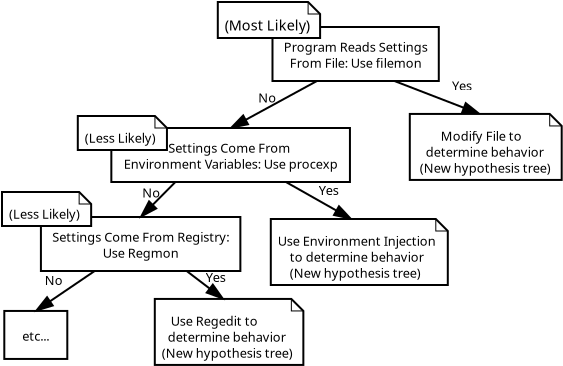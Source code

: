 <?xml version="1.0" encoding="UTF-8"?>
<dia:diagram xmlns:dia="http://www.lysator.liu.se/~alla/dia/"><dia:layer name="Background" visible="true"><dia:object type="UML - Message" version="0" id="O0"><dia:attribute name="obj_pos"><dia:point val="22.988,5.639"/></dia:attribute><dia:attribute name="obj_bb"><dia:rectangle val="18.44,5.572;23.055,8.365"/></dia:attribute><dia:attribute name="conn_endpoints"><dia:point val="22.988,5.639"/><dia:point val="18.675,7.989"/></dia:attribute><dia:attribute name="text"><dia:string>#No#</dia:string></dia:attribute><dia:attribute name="type"><dia:enum val="0"/></dia:attribute><dia:attribute name="text_pos"><dia:point val="20.497,6.714"/></dia:attribute><dia:connections><dia:connection handle="0" to="O3" connection="12"/><dia:connection handle="1" to="O5" connection="2"/></dia:connections></dia:object><dia:object type="UML - Message" version="0" id="O1"><dia:attribute name="obj_pos"><dia:point val="26.863,5.639"/></dia:attribute><dia:attribute name="obj_bb"><dia:rectangle val="26.798,5.458;31.324,7.678"/></dia:attribute><dia:attribute name="conn_endpoints"><dia:point val="26.863,5.639"/><dia:point val="31.133,7.286"/></dia:attribute><dia:attribute name="text"><dia:string>#Yes#</dia:string></dia:attribute><dia:attribute name="type"><dia:enum val="0"/></dia:attribute><dia:attribute name="text_pos"><dia:point val="30.247,6.108"/></dia:attribute><dia:connections><dia:connection handle="0" to="O3" connection="14"/><dia:connection handle="1" to="O11" connection="1"/></dia:connections></dia:object><dia:object type="Standard - Text" version="0" id="O2"><dia:attribute name="obj_pos"><dia:point val="23.55,8.139"/></dia:attribute><dia:attribute name="obj_bb"><dia:rectangle val="23.55,7.589;23.55,8.589"/></dia:attribute><dia:attribute name="text"><dia:composite type="text"><dia:attribute name="string"><dia:string>##</dia:string></dia:attribute><dia:attribute name="font"><dia:font family="courier new" style="0" name="Courier"/></dia:attribute><dia:attribute name="height"><dia:real val="0.8"/></dia:attribute><dia:attribute name="pos"><dia:point val="23.55,8.139"/></dia:attribute><dia:attribute name="color"><dia:color val="#000000"/></dia:attribute><dia:attribute name="alignment"><dia:enum val="1"/></dia:attribute></dia:composite></dia:attribute></dia:object><dia:object type="Flowchart - Box" version="0" id="O3"><dia:attribute name="obj_pos"><dia:point val="21.05,2.939"/></dia:attribute><dia:attribute name="obj_bb"><dia:rectangle val="21,2.889;28.85,5.689"/></dia:attribute><dia:attribute name="elem_corner"><dia:point val="21.05,2.939"/></dia:attribute><dia:attribute name="elem_width"><dia:real val="7.75"/></dia:attribute><dia:attribute name="elem_height"><dia:real val="2.7"/></dia:attribute><dia:attribute name="show_background"><dia:boolean val="true"/></dia:attribute><dia:attribute name="padding"><dia:real val="0.5"/></dia:attribute><dia:attribute name="text"><dia:composite type="text"><dia:attribute name="string"><dia:string>#Program Reads Settings
From File: Use filemon#</dia:string></dia:attribute><dia:attribute name="font"><dia:font family="sans" style="0" name="Courier"/></dia:attribute><dia:attribute name="height"><dia:real val="0.8"/></dia:attribute><dia:attribute name="pos"><dia:point val="24.925,4.139"/></dia:attribute><dia:attribute name="color"><dia:color val="#000000"/></dia:attribute><dia:attribute name="alignment"><dia:enum val="1"/></dia:attribute></dia:composite></dia:attribute></dia:object><dia:object type="Flowchart - Box" version="0" id="O4"><dia:attribute name="obj_pos"><dia:point val="9.575,12.439"/></dia:attribute><dia:attribute name="obj_bb"><dia:rectangle val="9.525,12.389;18.825,15.189"/></dia:attribute><dia:attribute name="elem_corner"><dia:point val="9.575,12.439"/></dia:attribute><dia:attribute name="elem_width"><dia:real val="9.2"/></dia:attribute><dia:attribute name="elem_height"><dia:real val="2.7"/></dia:attribute><dia:attribute name="show_background"><dia:boolean val="true"/></dia:attribute><dia:attribute name="padding"><dia:real val="0.5"/></dia:attribute><dia:attribute name="text"><dia:composite type="text"><dia:attribute name="string"><dia:string>#Settings Come From Registry:
Use Regmon#</dia:string></dia:attribute><dia:attribute name="font"><dia:font family="sans" style="0" name="Courier"/></dia:attribute><dia:attribute name="height"><dia:real val="0.8"/></dia:attribute><dia:attribute name="pos"><dia:point val="14.175,13.639"/></dia:attribute><dia:attribute name="color"><dia:color val="#000000"/></dia:attribute><dia:attribute name="alignment"><dia:enum val="1"/></dia:attribute></dia:composite></dia:attribute></dia:object><dia:object type="Flowchart - Box" version="0" id="O5"><dia:attribute name="obj_pos"><dia:point val="13.15,7.989"/></dia:attribute><dia:attribute name="obj_bb"><dia:rectangle val="13.1,7.939;24.25,10.739"/></dia:attribute><dia:attribute name="elem_corner"><dia:point val="13.15,7.989"/></dia:attribute><dia:attribute name="elem_width"><dia:real val="11.05"/></dia:attribute><dia:attribute name="elem_height"><dia:real val="2.7"/></dia:attribute><dia:attribute name="show_background"><dia:boolean val="true"/></dia:attribute><dia:attribute name="padding"><dia:real val="0.5"/></dia:attribute><dia:attribute name="text"><dia:composite type="text"><dia:attribute name="string"><dia:string>#Settings Come From 
Environment Variables: Use procexp#</dia:string></dia:attribute><dia:attribute name="font"><dia:font family="sans" style="0" name="Courier"/></dia:attribute><dia:attribute name="height"><dia:real val="0.8"/></dia:attribute><dia:attribute name="pos"><dia:point val="18.675,9.189"/></dia:attribute><dia:attribute name="color"><dia:color val="#000000"/></dia:attribute><dia:attribute name="alignment"><dia:enum val="1"/></dia:attribute></dia:composite></dia:attribute></dia:object><dia:object type="UML - Message" version="0" id="O6"><dia:attribute name="obj_pos"><dia:point val="15.912,10.689"/></dia:attribute><dia:attribute name="obj_bb"><dia:rectangle val="13.856,10.619;15.983,12.757"/></dia:attribute><dia:attribute name="conn_endpoints"><dia:point val="15.912,10.689"/><dia:point val="14.175,12.439"/></dia:attribute><dia:attribute name="text"><dia:string>#No#</dia:string></dia:attribute><dia:attribute name="type"><dia:enum val="0"/></dia:attribute><dia:attribute name="text_pos"><dia:point val="14.71,11.464"/></dia:attribute><dia:connections><dia:connection handle="0" to="O5" connection="12"/><dia:connection handle="1" to="O4" connection="2"/></dia:connections></dia:object><dia:object type="UML - Message" version="0" id="O7"><dia:attribute name="obj_pos"><dia:point val="21.438,10.689"/></dia:attribute><dia:attribute name="obj_bb"><dia:rectangle val="21.369,10.621;24.949,12.912"/></dia:attribute><dia:attribute name="conn_endpoints"><dia:point val="21.438,10.689"/><dia:point val="24.708,12.539"/></dia:attribute><dia:attribute name="text"><dia:string>#Yes#</dia:string></dia:attribute><dia:attribute name="type"><dia:enum val="0"/></dia:attribute><dia:attribute name="text_pos"><dia:point val="23.583,11.339"/></dia:attribute><dia:connections><dia:connection handle="0" to="O5" connection="14"/><dia:connection handle="1" to="O8" connection="1"/></dia:connections></dia:object><dia:object type="UML - Note" version="0" id="O8"><dia:attribute name="obj_pos"><dia:point val="20.683,12.539"/></dia:attribute><dia:attribute name="obj_bb"><dia:rectangle val="20.633,12.489;28.783,15.889"/></dia:attribute><dia:attribute name="elem_corner"><dia:point val="20.683,12.539"/></dia:attribute><dia:attribute name="elem_width"><dia:real val="8.05"/></dia:attribute><dia:attribute name="elem_height"><dia:real val="3.3"/></dia:attribute><dia:attribute name="text"><dia:composite type="text"><dia:attribute name="string"><dia:string>#Use Environment Injection
    to determine behavior
    (New hypothesis tree)#</dia:string></dia:attribute><dia:attribute name="font"><dia:font family="sans" style="0" name="Courier"/></dia:attribute><dia:attribute name="height"><dia:real val="0.8"/></dia:attribute><dia:attribute name="pos"><dia:point val="21.033,13.839"/></dia:attribute><dia:attribute name="color"><dia:color val="#000000"/></dia:attribute><dia:attribute name="alignment"><dia:enum val="0"/></dia:attribute></dia:composite></dia:attribute></dia:object><dia:object type="UML - Note" version="0" id="O9"><dia:attribute name="obj_pos"><dia:point val="18.033,1.689"/></dia:attribute><dia:attribute name="obj_bb"><dia:rectangle val="17.983,1.639;22.733,3.539"/></dia:attribute><dia:attribute name="elem_corner"><dia:point val="18.033,1.689"/></dia:attribute><dia:attribute name="elem_width"><dia:real val="4.65"/></dia:attribute><dia:attribute name="elem_height"><dia:real val="1.8"/></dia:attribute><dia:attribute name="text"><dia:composite type="text"><dia:attribute name="string"><dia:string>#(Most Likely)#</dia:string></dia:attribute><dia:attribute name="font"><dia:font family="sans" style="0" name="Courier"/></dia:attribute><dia:attribute name="height"><dia:real val="0.9"/></dia:attribute><dia:attribute name="pos"><dia:point val="18.383,3.039"/></dia:attribute><dia:attribute name="color"><dia:color val="#000000"/></dia:attribute><dia:attribute name="alignment"><dia:enum val="0"/></dia:attribute></dia:composite></dia:attribute></dia:object><dia:object type="UML - Note" version="0" id="O10"><dia:attribute name="obj_pos"><dia:point val="11.033,7.389"/></dia:attribute><dia:attribute name="obj_bb"><dia:rectangle val="10.983,7.339;15.433,9.139"/></dia:attribute><dia:attribute name="elem_corner"><dia:point val="11.033,7.389"/></dia:attribute><dia:attribute name="elem_width"><dia:real val="4.35"/></dia:attribute><dia:attribute name="elem_height"><dia:real val="1.7"/></dia:attribute><dia:attribute name="text"><dia:composite type="text"><dia:attribute name="string"><dia:string>#(Less Likely)#</dia:string></dia:attribute><dia:attribute name="font"><dia:font family="sans" style="0" name="Courier"/></dia:attribute><dia:attribute name="height"><dia:real val="0.8"/></dia:attribute><dia:attribute name="pos"><dia:point val="11.383,8.689"/></dia:attribute><dia:attribute name="color"><dia:color val="#000000"/></dia:attribute><dia:attribute name="alignment"><dia:enum val="0"/></dia:attribute></dia:composite></dia:attribute></dia:object><dia:object type="UML - Note" version="0" id="O11"><dia:attribute name="obj_pos"><dia:point val="27.633,7.286"/></dia:attribute><dia:attribute name="obj_bb"><dia:rectangle val="27.583,7.236;34.683,10.636"/></dia:attribute><dia:attribute name="elem_corner"><dia:point val="27.633,7.286"/></dia:attribute><dia:attribute name="elem_width"><dia:real val="7"/></dia:attribute><dia:attribute name="elem_height"><dia:real val="3.3"/></dia:attribute><dia:attribute name="text"><dia:composite type="text"><dia:attribute name="string"><dia:string>#        Modify File to
   determine behavior
 (New hypothesis tree)#</dia:string></dia:attribute><dia:attribute name="font"><dia:font family="sans" style="0" name="Courier"/></dia:attribute><dia:attribute name="height"><dia:real val="0.8"/></dia:attribute><dia:attribute name="pos"><dia:point val="27.983,8.586"/></dia:attribute><dia:attribute name="color"><dia:color val="#000000"/></dia:attribute><dia:attribute name="alignment"><dia:enum val="0"/></dia:attribute></dia:composite></dia:attribute></dia:object><dia:object type="Flowchart - Box" version="0" id="O12"><dia:attribute name="obj_pos"><dia:point val="7.358,17.136"/></dia:attribute><dia:attribute name="obj_bb"><dia:rectangle val="7.308,17.086;10.558,19.586"/></dia:attribute><dia:attribute name="elem_corner"><dia:point val="7.358,17.136"/></dia:attribute><dia:attribute name="elem_width"><dia:real val="3.15"/></dia:attribute><dia:attribute name="elem_height"><dia:real val="2.4"/></dia:attribute><dia:attribute name="show_background"><dia:boolean val="true"/></dia:attribute><dia:attribute name="padding"><dia:real val="0.5"/></dia:attribute><dia:attribute name="text"><dia:composite type="text"><dia:attribute name="string"><dia:string>#etc...#</dia:string></dia:attribute><dia:attribute name="font"><dia:font family="sans" style="0" name="Courier"/></dia:attribute><dia:attribute name="height"><dia:real val="0.8"/></dia:attribute><dia:attribute name="pos"><dia:point val="8.933,18.586"/></dia:attribute><dia:attribute name="color"><dia:color val="#000000"/></dia:attribute><dia:attribute name="alignment"><dia:enum val="1"/></dia:attribute></dia:composite></dia:attribute></dia:object><dia:object type="UML - Message" version="0" id="O13"><dia:attribute name="obj_pos"><dia:point val="11.875,15.139"/></dia:attribute><dia:attribute name="obj_bb"><dia:rectangle val="8.667,15.07;11.944,17.495"/></dia:attribute><dia:attribute name="conn_endpoints"><dia:point val="11.875,15.139"/><dia:point val="8.933,17.136"/></dia:attribute><dia:attribute name="text"><dia:string>#No#</dia:string></dia:attribute><dia:attribute name="type"><dia:enum val="0"/></dia:attribute><dia:attribute name="text_pos"><dia:point val="9.833,15.836"/></dia:attribute><dia:connections><dia:connection handle="0" to="O4" connection="12"/><dia:connection handle="1" to="O12" connection="2"/></dia:connections></dia:object><dia:object type="UML - Note" version="0" id="O14"><dia:attribute name="obj_pos"><dia:point val="14.883,16.536"/></dia:attribute><dia:attribute name="obj_bb"><dia:rectangle val="14.833,16.486;21.783,19.886"/></dia:attribute><dia:attribute name="elem_corner"><dia:point val="14.883,16.536"/></dia:attribute><dia:attribute name="elem_width"><dia:real val="6.85"/></dia:attribute><dia:attribute name="elem_height"><dia:real val="3.3"/></dia:attribute><dia:attribute name="text"><dia:composite type="text"><dia:attribute name="string"><dia:string>#   Use Regedit to
  determine behavior
(New hypothesis tree)#</dia:string></dia:attribute><dia:attribute name="font"><dia:font family="sans" style="0" name="Courier"/></dia:attribute><dia:attribute name="height"><dia:real val="0.8"/></dia:attribute><dia:attribute name="pos"><dia:point val="15.233,17.836"/></dia:attribute><dia:attribute name="color"><dia:color val="#000000"/></dia:attribute><dia:attribute name="alignment"><dia:enum val="0"/></dia:attribute></dia:composite></dia:attribute></dia:object><dia:object type="UML - Message" version="0" id="O15"><dia:attribute name="obj_pos"><dia:point val="16.475,15.139"/></dia:attribute><dia:attribute name="obj_bb"><dia:rectangle val="16.405,15.036;18.59,16.885"/></dia:attribute><dia:attribute name="conn_endpoints"><dia:point val="16.475,15.139"/><dia:point val="18.308,16.536"/></dia:attribute><dia:attribute name="text"><dia:string>#Yes#</dia:string></dia:attribute><dia:attribute name="type"><dia:enum val="0"/></dia:attribute><dia:attribute name="text_pos"><dia:point val="17.933,15.686"/></dia:attribute><dia:connections><dia:connection handle="0" to="O4" connection="14"/><dia:connection handle="1" to="O14" connection="1"/></dia:connections></dia:object><dia:object type="UML - Note" version="0" id="O16"><dia:attribute name="obj_pos"><dia:point val="7.243,11.189"/></dia:attribute><dia:attribute name="obj_bb"><dia:rectangle val="7.193,11.139;11.643,12.939"/></dia:attribute><dia:attribute name="elem_corner"><dia:point val="7.243,11.189"/></dia:attribute><dia:attribute name="elem_width"><dia:real val="4.35"/></dia:attribute><dia:attribute name="elem_height"><dia:real val="1.7"/></dia:attribute><dia:attribute name="text"><dia:composite type="text"><dia:attribute name="string"><dia:string>#(Less Likely)#</dia:string></dia:attribute><dia:attribute name="font"><dia:font family="sans" style="0" name="Courier"/></dia:attribute><dia:attribute name="height"><dia:real val="0.8"/></dia:attribute><dia:attribute name="pos"><dia:point val="7.593,12.489"/></dia:attribute><dia:attribute name="color"><dia:color val="#000000"/></dia:attribute><dia:attribute name="alignment"><dia:enum val="0"/></dia:attribute></dia:composite></dia:attribute></dia:object></dia:layer></dia:diagram>
